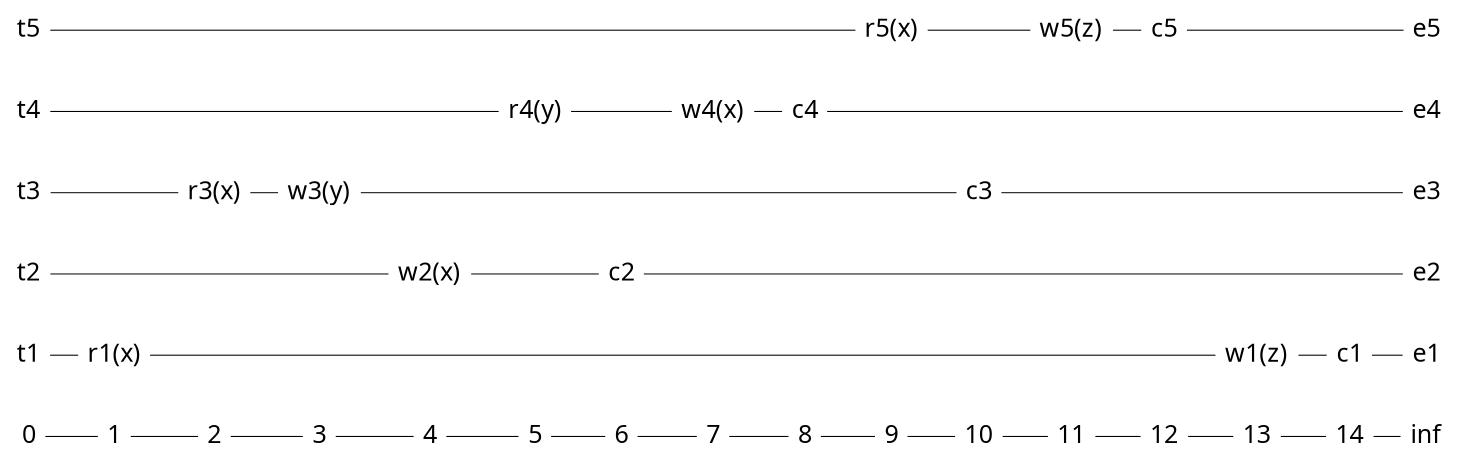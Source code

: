digraph "step graph" {
  rankdir="LR"; ranksep=0.2; fontname="Roboto";
  node [shape=plaintext fontsize=12 margin=0.05 width=0 height=0 fontname="MJXc-TeX-math-I,MJXc-TeX-math-Ix,MJXc-TeX-math-Iw"];
  edge [arrowsize=0 minlen=1 penwidth=0.5];

  subgraph t {
    mindist=100.0;
    0 -> 1 -> 2 -> 3 -> 4 -> 5 -> 6 -> 7 -> 8 -> 9 -> 10 -> 11 -> 12 -> 13 -> 14 -> inf
  }

  subgraph t1 {
    t1 -> "r1(x)" -> "w1(z)" -> c1 -> e1
  }

  subgraph t2 {
    t2 -> "w2(x)" -> c2 -> e2
  }

  subgraph t3 {
    t3 -> "r3(x)" -> "w3(y)" -> c3 -> e3
  }

  subgraph t4 {
    t4 -> "r4(y)" -> "w4(x)" -> c4 -> e4
  }

  subgraph t5 {
    t5 -> "r5(x)" -> "w5(z)" -> c5 -> e5
  }

  { rank = "same"; "0";  t1 t2 t3 t4 t5 }
  { rank = "same"; "1";  "r1(x)" }
  { rank = "same"; "2";  "r3(x)" }
  { rank = "same"; "3";  "w3(y)" }
  { rank = "same"; "4";  "w2(x)" }
  { rank = "same"; "5";  "r4(y)" }
  { rank = "same"; "6";  "c2" }
  { rank = "same"; "7";  "w4(x)" }
  { rank = "same"; "8";  "c4" }
  { rank = "same"; "9";  "r5(x)" }
  { rank = "same"; "10"; "c3" }
  { rank = "same"; "11"; "w5(z)" }
  { rank = "same"; "12"; "c5" }
  { rank = "same"; "13"; "w1(z)" }
  { rank = "same"; "14"; "c1" }
  { rank = "same"; inf;  e1 e2 e3 e4 e5 }
}
